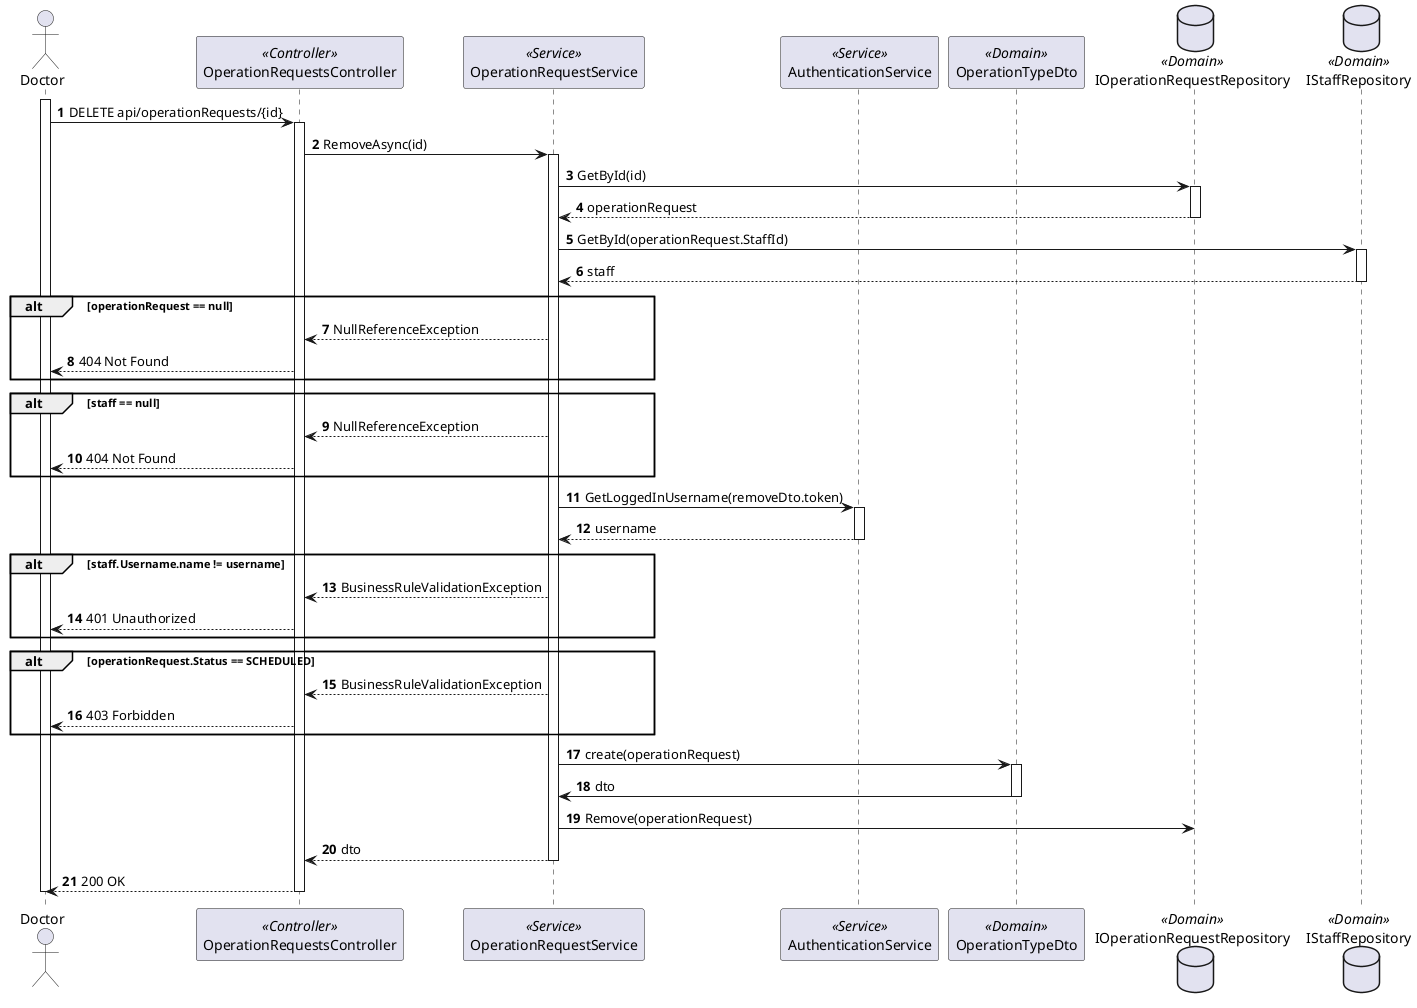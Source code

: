 @startuml process-view-2
autonumber

actor "Doctor" as Doctor
participant "OperationRequestsController" as Controller <<Controller>>
participant "OperationRequestService" as Service <<Service>>
participant "AuthenticationService" as AuthService <<Service>>
participant "OperationTypeDto" as Dto <<Domain>>
database "IOperationRequestRepository" as Repository <<Domain>>
database "IStaffRepository" as StaffRepository <<Domain>>

activate Doctor
    Doctor -> Controller : DELETE api/operationRequests/{id}
    activate Controller
        Controller -> Service : RemoveAsync(id)
        activate Service
            Service -> Repository : GetById(id)
            activate Repository
                Repository --> Service : operationRequest
            deactivate Repository
            Service -> StaffRepository : GetById(operationRequest.StaffId)
            activate StaffRepository
                StaffRepository --> Service : staff
            deactivate StaffRepository
alt operationRequest == null
            Service --> Controller : NullReferenceException
        Controller --> Doctor : 404 Not Found
end alt
alt staff == null
            Service --> Controller : NullReferenceException
        Controller --> Doctor : 404 Not Found
end alt
            Service -> AuthService : GetLoggedInUsername(removeDto.token)
            activate AuthService
                AuthService --> Service : username
            deactivate AuthService
alt staff.Username.name != username
            Service --> Controller : BusinessRuleValidationException
        Controller --> Doctor : 401 Unauthorized
end alt
alt operationRequest.Status == SCHEDULED
            Service --> Controller : BusinessRuleValidationException
        Controller --> Doctor : 403 Forbidden
end alt 
            Service -> Dto : create(operationRequest)
            activate Dto
                Dto -> Service : dto
            deactivate Dto
            Service -> Repository : Remove(operationRequest)
            Service --> Controller : dto
        deactivate Service
        Controller --> Doctor : 200 OK
    deactivate Controller
deactivate Doctor

@enduml